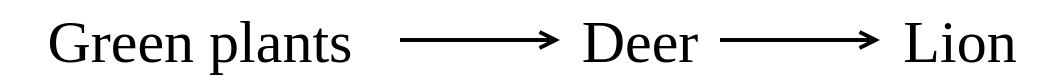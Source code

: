 <mxfile version="21.2.8" type="device">
  <diagram name="Page-1" id="MICMFjyC2_GTsTitcdrw">
    <mxGraphModel dx="954" dy="727" grid="1" gridSize="10" guides="1" tooltips="1" connect="1" arrows="1" fold="1" page="1" pageScale="1" pageWidth="827" pageHeight="1169" math="0" shadow="0">
      <root>
        <mxCell id="0" />
        <mxCell id="1" parent="0" />
        <mxCell id="5K5j_AOgpTq0dqUIbHza-4" value="" style="edgeStyle=orthogonalEdgeStyle;rounded=0;orthogonalLoop=1;jettySize=auto;html=1;strokeWidth=2;endArrow=open;endFill=0;" edge="1" parent="1" source="5K5j_AOgpTq0dqUIbHza-1" target="5K5j_AOgpTq0dqUIbHza-2">
          <mxGeometry relative="1" as="geometry" />
        </mxCell>
        <mxCell id="5K5j_AOgpTq0dqUIbHza-1" value="Green plants" style="rounded=0;whiteSpace=wrap;html=1;fillColor=none;fontSize=30;fontFamily=Ubuntu Mono;strokeWidth=3;strokeColor=none;" vertex="1" parent="1">
          <mxGeometry x="40" y="200" width="200" height="40" as="geometry" />
        </mxCell>
        <mxCell id="5K5j_AOgpTq0dqUIbHza-5" value="" style="edgeStyle=orthogonalEdgeStyle;rounded=0;orthogonalLoop=1;jettySize=auto;html=1;strokeWidth=2;endArrow=open;endFill=0;" edge="1" parent="1" source="5K5j_AOgpTq0dqUIbHza-2" target="5K5j_AOgpTq0dqUIbHza-3">
          <mxGeometry relative="1" as="geometry" />
        </mxCell>
        <mxCell id="5K5j_AOgpTq0dqUIbHza-2" value="Deer" style="rounded=0;whiteSpace=wrap;html=1;fillColor=none;fontSize=30;fontFamily=Ubuntu Mono;strokeWidth=3;strokeColor=none;" vertex="1" parent="1">
          <mxGeometry x="320" y="200" width="80" height="40" as="geometry" />
        </mxCell>
        <mxCell id="5K5j_AOgpTq0dqUIbHza-3" value="Lion" style="rounded=0;whiteSpace=wrap;html=1;fillColor=none;fontSize=30;fontFamily=Ubuntu Mono;strokeWidth=3;strokeColor=none;" vertex="1" parent="1">
          <mxGeometry x="480" y="200" width="80" height="40" as="geometry" />
        </mxCell>
      </root>
    </mxGraphModel>
  </diagram>
</mxfile>
